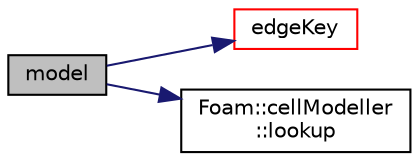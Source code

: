 digraph "model"
{
  bgcolor="transparent";
  edge [fontname="Helvetica",fontsize="10",labelfontname="Helvetica",labelfontsize="10"];
  node [fontname="Helvetica",fontsize="10",shape=record];
  rankdir="LR";
  Node1 [label="model",height=0.2,width=0.4,color="black", fillcolor="grey75", style="filled", fontcolor="black"];
  Node1 -> Node2 [color="midnightblue",fontsize="10",style="solid",fontname="Helvetica"];
  Node2 [label="edgeKey",height=0.2,width=0.4,color="red",URL="$a00220.html#ace91d3503f6982ec47075dbe0167f126",tooltip="Given start and end of edge generate unique key. "];
  Node1 -> Node3 [color="midnightblue",fontsize="10",style="solid",fontname="Helvetica"];
  Node3 [label="Foam::cellModeller\l::lookup",height=0.2,width=0.4,color="black",URL="$a00223.html#a30ec02a02fa2b4111091919a88f51242",tooltip="Look up a model by name and return a pointer to the model or NULL. "];
}

